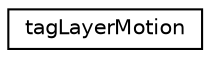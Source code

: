 digraph "Graphical Class Hierarchy"
{
 // LATEX_PDF_SIZE
  edge [fontname="Helvetica",fontsize="10",labelfontname="Helvetica",labelfontsize="10"];
  node [fontname="Helvetica",fontsize="10",shape=record];
  rankdir="LR";
  Node0 [label="tagLayerMotion",height=0.2,width=0.4,color="black", fillcolor="white", style="filled",URL="$structtag_layer_motion.html",tooltip=" "];
}
